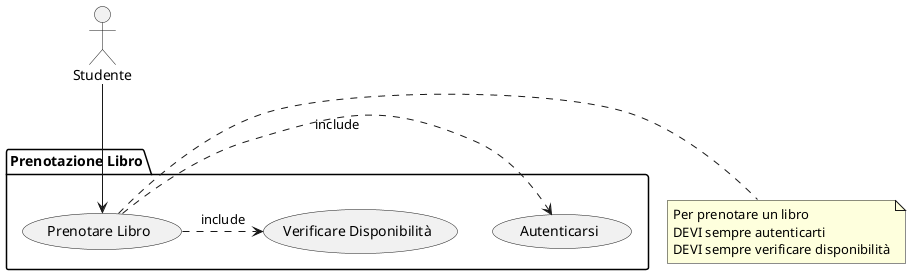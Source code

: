 @startuml IncludeExample
actor Studente as S

package "Prenotazione Libro" {
  usecase "Prenotare Libro" as UC1
  usecase "Autenticarsi" as UC2
  usecase "Verificare Disponibilità" as UC3
}

S --> UC1

UC1 .> UC2 : include
UC1 .> UC3 : include

note right of UC1 : Per prenotare un libro\nDEVI sempre autenticarti\nDEVI sempre verificare disponibilità
@enduml